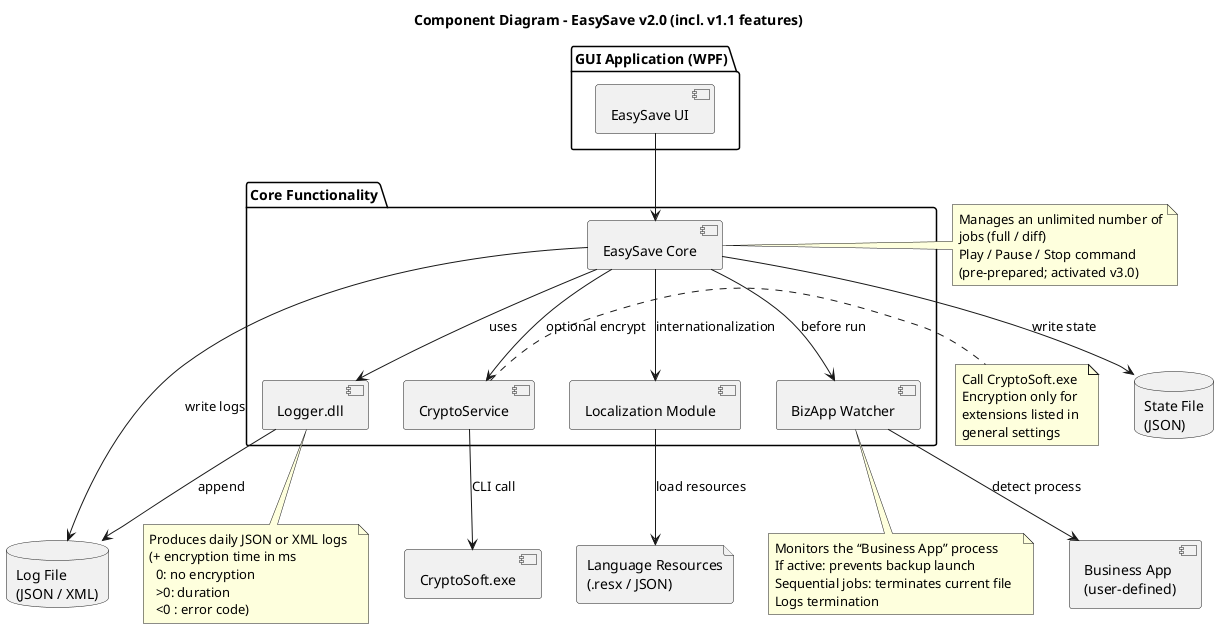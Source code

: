 @startuml
title Component Diagram – EasySave v2.0 (incl. v1.1 features)

/' ✦ EXTERNES '/ 
database "Log File\n(JSON / XML)"           as LogFile
database "State File\n(JSON)"               as StateFile
file     "Language Resources\n(.resx / JSON)" as LangRes
component "CryptoSoft.exe"                  as CryptoSoft
component "Business App\n(user-defined)"    as BizApp

/' ✦ COEUR TECHNIQUE '/ 
package "Core Functionality" {
    [EasySave Core]          as Core
    [Logger.dll]             as Logger
    [Localization Module]    as Localizer
    [CryptoService]          as CryptoSvc
    [BizApp Watcher]         as BizWatcher
}

note right of Core
Manages an unlimited number of
jobs (full / diff)  
Play / Pause / Stop command  
(pre-prepared; activated v3.0)
end note

note bottom of Logger
Produces daily JSON or XML logs  
(+ encryption time in ms  
  0: no encryption  
  >0: duration  
  <0 : error code)
end note

note right of CryptoSvc
Call CryptoSoft.exe  
Encryption only for
extensions listed in
general settings
end note

note bottom of BizWatcher
Monitors the “Business App” process  
If active: prevents backup launch  
Sequential jobs: terminates current file  
Logs termination
end note

/' ✦ INTERFACE UTILISATEUR '/ 
package "GUI Application (WPF)" {
    [EasySave UI]            as GUI
}

/' ✦ DEPENDANCES '/ 
GUI     --> Core
Core    --> Logger       : uses
Core    --> Localizer    : internationalization
Core    --> CryptoSvc    : optional encrypt
Core    --> BizWatcher   : before run
Core    --> LogFile      : write logs
Core    --> StateFile    : write state
Logger  --> LogFile      : append
Localizer --> LangRes    : load resources
CryptoSvc --> CryptoSoft : CLI call
BizWatcher --> BizApp    : detect process


@enduml
